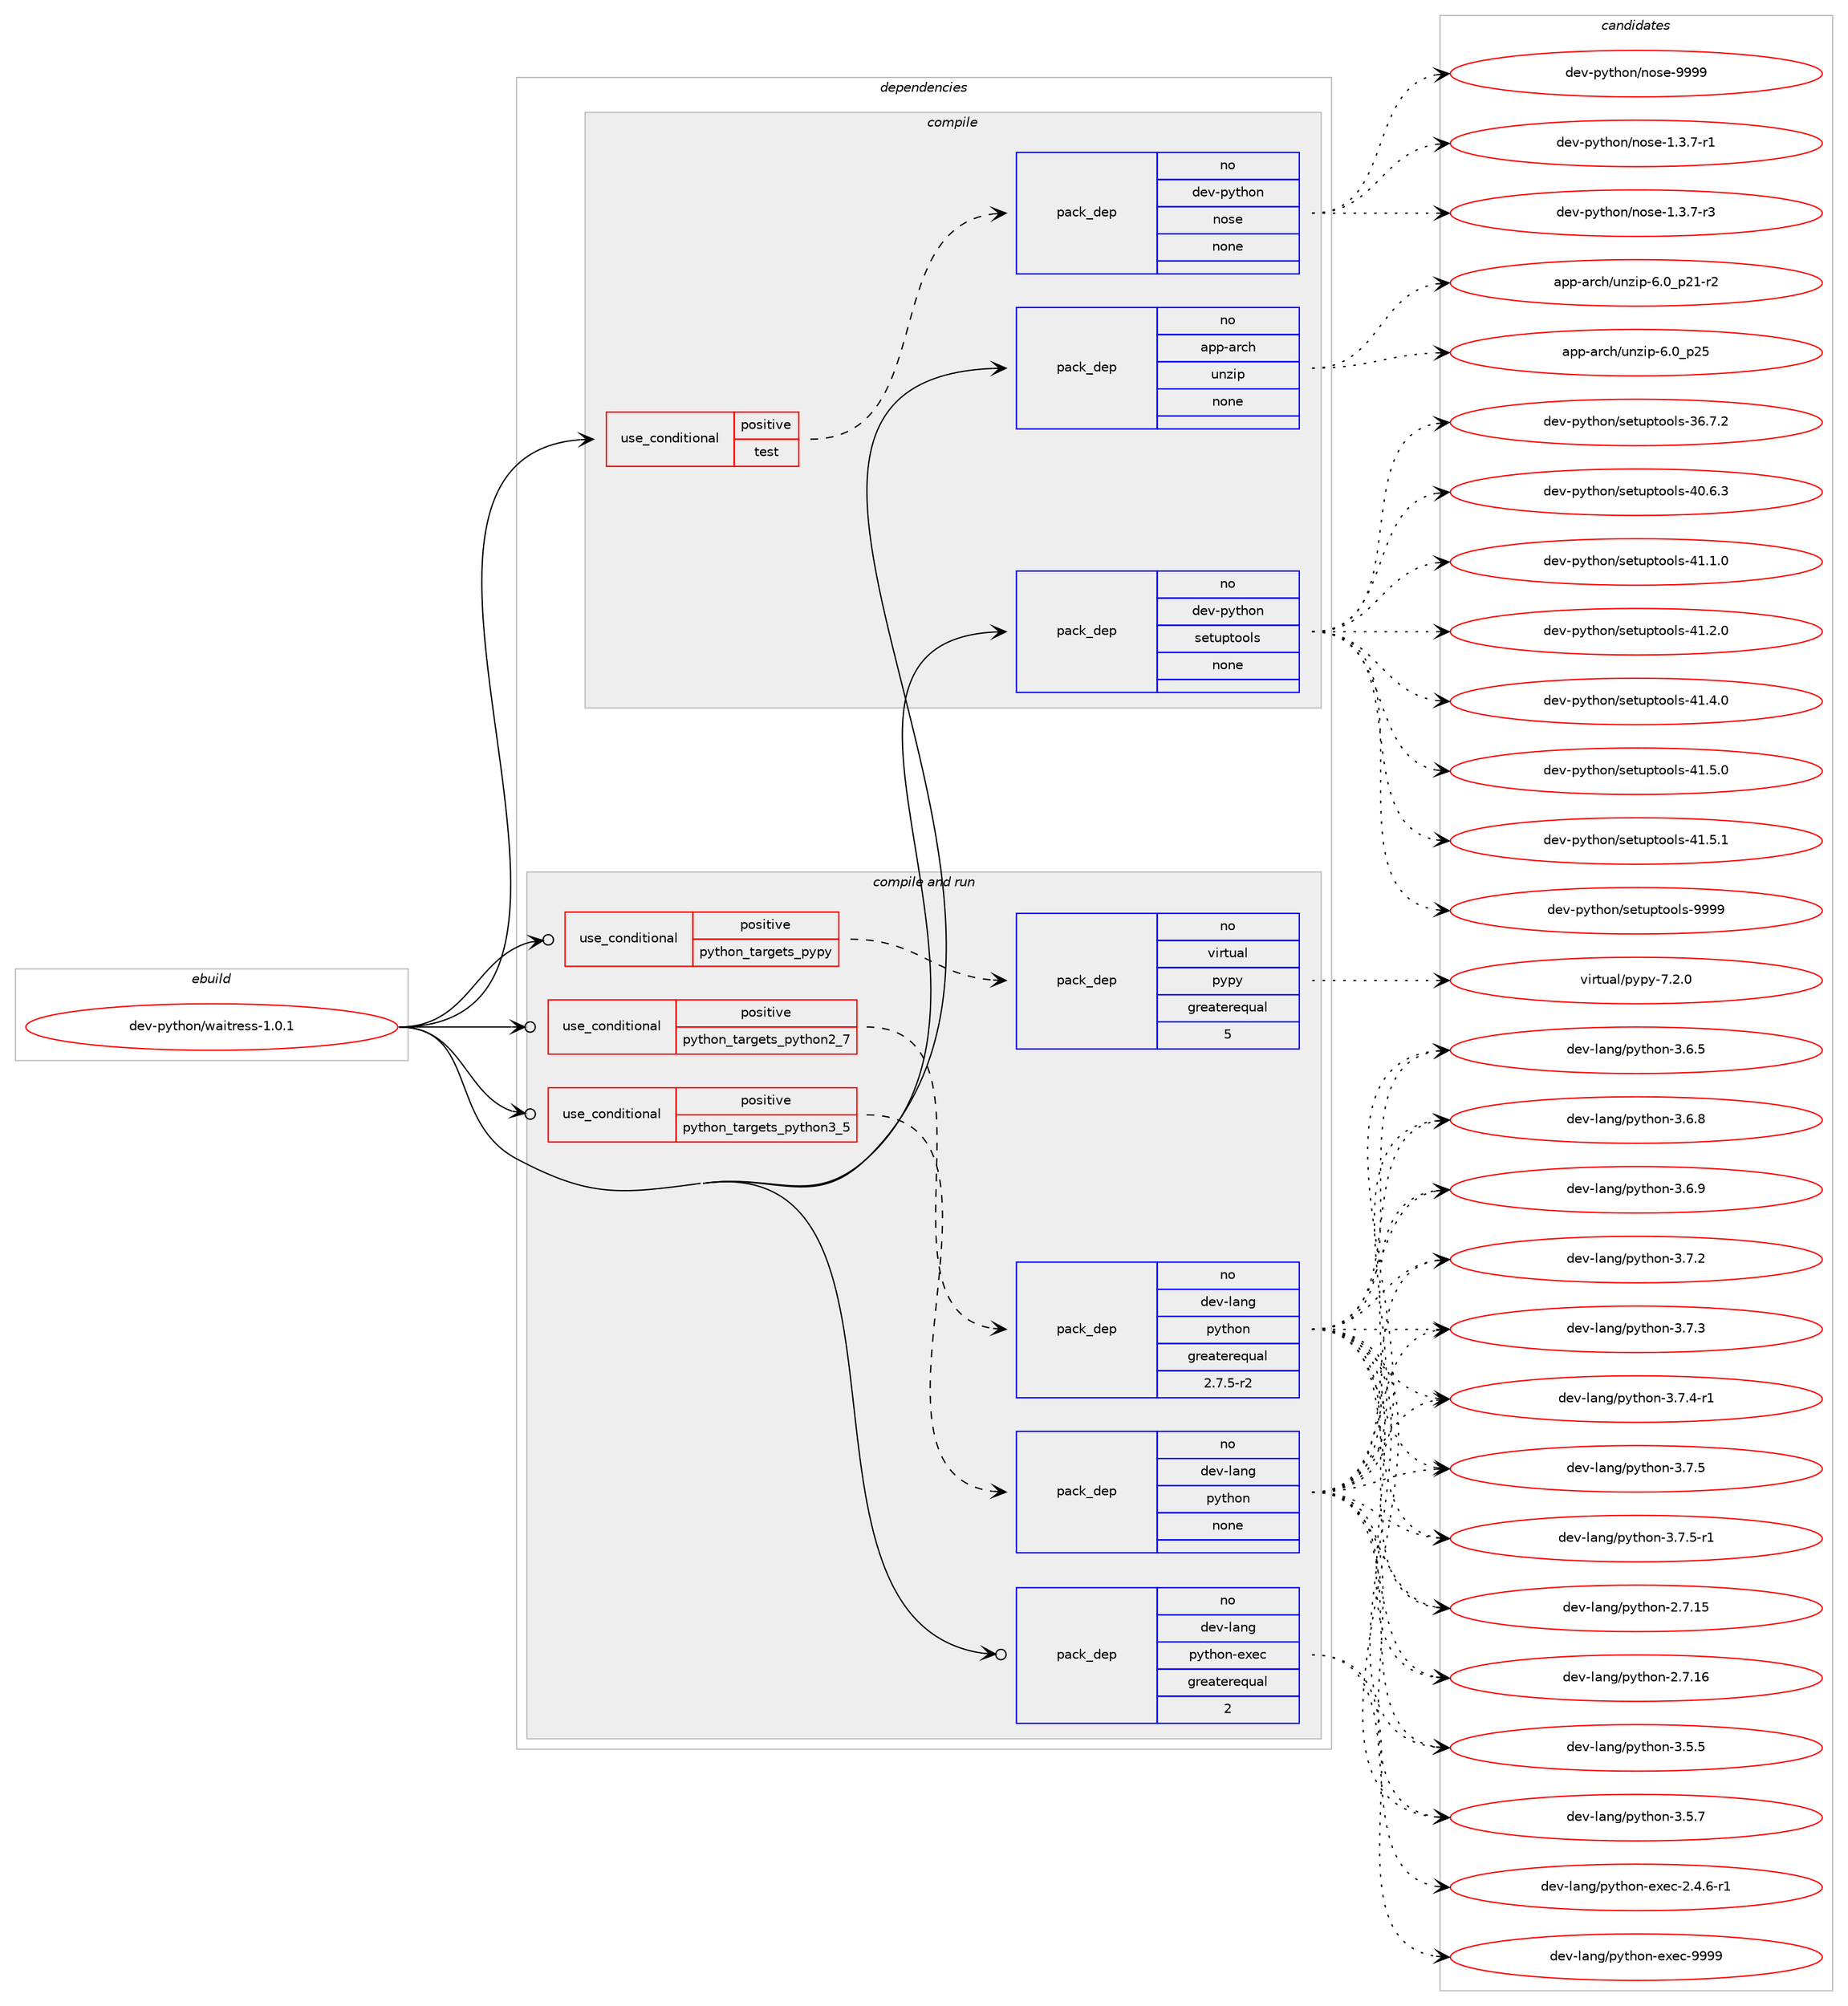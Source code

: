 digraph prolog {

# *************
# Graph options
# *************

newrank=true;
concentrate=true;
compound=true;
graph [rankdir=LR,fontname=Helvetica,fontsize=10,ranksep=1.5];#, ranksep=2.5, nodesep=0.2];
edge  [arrowhead=vee];
node  [fontname=Helvetica,fontsize=10];

# **********
# The ebuild
# **********

subgraph cluster_leftcol {
color=gray;
rank=same;
label=<<i>ebuild</i>>;
id [label="dev-python/waitress-1.0.1", color=red, width=4, href="../dev-python/waitress-1.0.1.svg"];
}

# ****************
# The dependencies
# ****************

subgraph cluster_midcol {
color=gray;
label=<<i>dependencies</i>>;
subgraph cluster_compile {
fillcolor="#eeeeee";
style=filled;
label=<<i>compile</i>>;
subgraph cond151212 {
dependency643199 [label=<<TABLE BORDER="0" CELLBORDER="1" CELLSPACING="0" CELLPADDING="4"><TR><TD ROWSPAN="3" CELLPADDING="10">use_conditional</TD></TR><TR><TD>positive</TD></TR><TR><TD>test</TD></TR></TABLE>>, shape=none, color=red];
subgraph pack480098 {
dependency643200 [label=<<TABLE BORDER="0" CELLBORDER="1" CELLSPACING="0" CELLPADDING="4" WIDTH="220"><TR><TD ROWSPAN="6" CELLPADDING="30">pack_dep</TD></TR><TR><TD WIDTH="110">no</TD></TR><TR><TD>dev-python</TD></TR><TR><TD>nose</TD></TR><TR><TD>none</TD></TR><TR><TD></TD></TR></TABLE>>, shape=none, color=blue];
}
dependency643199:e -> dependency643200:w [weight=20,style="dashed",arrowhead="vee"];
}
id:e -> dependency643199:w [weight=20,style="solid",arrowhead="vee"];
subgraph pack480099 {
dependency643201 [label=<<TABLE BORDER="0" CELLBORDER="1" CELLSPACING="0" CELLPADDING="4" WIDTH="220"><TR><TD ROWSPAN="6" CELLPADDING="30">pack_dep</TD></TR><TR><TD WIDTH="110">no</TD></TR><TR><TD>app-arch</TD></TR><TR><TD>unzip</TD></TR><TR><TD>none</TD></TR><TR><TD></TD></TR></TABLE>>, shape=none, color=blue];
}
id:e -> dependency643201:w [weight=20,style="solid",arrowhead="vee"];
subgraph pack480100 {
dependency643202 [label=<<TABLE BORDER="0" CELLBORDER="1" CELLSPACING="0" CELLPADDING="4" WIDTH="220"><TR><TD ROWSPAN="6" CELLPADDING="30">pack_dep</TD></TR><TR><TD WIDTH="110">no</TD></TR><TR><TD>dev-python</TD></TR><TR><TD>setuptools</TD></TR><TR><TD>none</TD></TR><TR><TD></TD></TR></TABLE>>, shape=none, color=blue];
}
id:e -> dependency643202:w [weight=20,style="solid",arrowhead="vee"];
}
subgraph cluster_compileandrun {
fillcolor="#eeeeee";
style=filled;
label=<<i>compile and run</i>>;
subgraph cond151213 {
dependency643203 [label=<<TABLE BORDER="0" CELLBORDER="1" CELLSPACING="0" CELLPADDING="4"><TR><TD ROWSPAN="3" CELLPADDING="10">use_conditional</TD></TR><TR><TD>positive</TD></TR><TR><TD>python_targets_pypy</TD></TR></TABLE>>, shape=none, color=red];
subgraph pack480101 {
dependency643204 [label=<<TABLE BORDER="0" CELLBORDER="1" CELLSPACING="0" CELLPADDING="4" WIDTH="220"><TR><TD ROWSPAN="6" CELLPADDING="30">pack_dep</TD></TR><TR><TD WIDTH="110">no</TD></TR><TR><TD>virtual</TD></TR><TR><TD>pypy</TD></TR><TR><TD>greaterequal</TD></TR><TR><TD>5</TD></TR></TABLE>>, shape=none, color=blue];
}
dependency643203:e -> dependency643204:w [weight=20,style="dashed",arrowhead="vee"];
}
id:e -> dependency643203:w [weight=20,style="solid",arrowhead="odotvee"];
subgraph cond151214 {
dependency643205 [label=<<TABLE BORDER="0" CELLBORDER="1" CELLSPACING="0" CELLPADDING="4"><TR><TD ROWSPAN="3" CELLPADDING="10">use_conditional</TD></TR><TR><TD>positive</TD></TR><TR><TD>python_targets_python2_7</TD></TR></TABLE>>, shape=none, color=red];
subgraph pack480102 {
dependency643206 [label=<<TABLE BORDER="0" CELLBORDER="1" CELLSPACING="0" CELLPADDING="4" WIDTH="220"><TR><TD ROWSPAN="6" CELLPADDING="30">pack_dep</TD></TR><TR><TD WIDTH="110">no</TD></TR><TR><TD>dev-lang</TD></TR><TR><TD>python</TD></TR><TR><TD>greaterequal</TD></TR><TR><TD>2.7.5-r2</TD></TR></TABLE>>, shape=none, color=blue];
}
dependency643205:e -> dependency643206:w [weight=20,style="dashed",arrowhead="vee"];
}
id:e -> dependency643205:w [weight=20,style="solid",arrowhead="odotvee"];
subgraph cond151215 {
dependency643207 [label=<<TABLE BORDER="0" CELLBORDER="1" CELLSPACING="0" CELLPADDING="4"><TR><TD ROWSPAN="3" CELLPADDING="10">use_conditional</TD></TR><TR><TD>positive</TD></TR><TR><TD>python_targets_python3_5</TD></TR></TABLE>>, shape=none, color=red];
subgraph pack480103 {
dependency643208 [label=<<TABLE BORDER="0" CELLBORDER="1" CELLSPACING="0" CELLPADDING="4" WIDTH="220"><TR><TD ROWSPAN="6" CELLPADDING="30">pack_dep</TD></TR><TR><TD WIDTH="110">no</TD></TR><TR><TD>dev-lang</TD></TR><TR><TD>python</TD></TR><TR><TD>none</TD></TR><TR><TD></TD></TR></TABLE>>, shape=none, color=blue];
}
dependency643207:e -> dependency643208:w [weight=20,style="dashed",arrowhead="vee"];
}
id:e -> dependency643207:w [weight=20,style="solid",arrowhead="odotvee"];
subgraph pack480104 {
dependency643209 [label=<<TABLE BORDER="0" CELLBORDER="1" CELLSPACING="0" CELLPADDING="4" WIDTH="220"><TR><TD ROWSPAN="6" CELLPADDING="30">pack_dep</TD></TR><TR><TD WIDTH="110">no</TD></TR><TR><TD>dev-lang</TD></TR><TR><TD>python-exec</TD></TR><TR><TD>greaterequal</TD></TR><TR><TD>2</TD></TR></TABLE>>, shape=none, color=blue];
}
id:e -> dependency643209:w [weight=20,style="solid",arrowhead="odotvee"];
}
subgraph cluster_run {
fillcolor="#eeeeee";
style=filled;
label=<<i>run</i>>;
}
}

# **************
# The candidates
# **************

subgraph cluster_choices {
rank=same;
color=gray;
label=<<i>candidates</i>>;

subgraph choice480098 {
color=black;
nodesep=1;
choice10010111845112121116104111110471101111151014549465146554511449 [label="dev-python/nose-1.3.7-r1", color=red, width=4,href="../dev-python/nose-1.3.7-r1.svg"];
choice10010111845112121116104111110471101111151014549465146554511451 [label="dev-python/nose-1.3.7-r3", color=red, width=4,href="../dev-python/nose-1.3.7-r3.svg"];
choice10010111845112121116104111110471101111151014557575757 [label="dev-python/nose-9999", color=red, width=4,href="../dev-python/nose-9999.svg"];
dependency643200:e -> choice10010111845112121116104111110471101111151014549465146554511449:w [style=dotted,weight="100"];
dependency643200:e -> choice10010111845112121116104111110471101111151014549465146554511451:w [style=dotted,weight="100"];
dependency643200:e -> choice10010111845112121116104111110471101111151014557575757:w [style=dotted,weight="100"];
}
subgraph choice480099 {
color=black;
nodesep=1;
choice9711211245971149910447117110122105112455446489511250494511450 [label="app-arch/unzip-6.0_p21-r2", color=red, width=4,href="../app-arch/unzip-6.0_p21-r2.svg"];
choice971121124597114991044711711012210511245544648951125053 [label="app-arch/unzip-6.0_p25", color=red, width=4,href="../app-arch/unzip-6.0_p25.svg"];
dependency643201:e -> choice9711211245971149910447117110122105112455446489511250494511450:w [style=dotted,weight="100"];
dependency643201:e -> choice971121124597114991044711711012210511245544648951125053:w [style=dotted,weight="100"];
}
subgraph choice480100 {
color=black;
nodesep=1;
choice100101118451121211161041111104711510111611711211611111110811545515446554650 [label="dev-python/setuptools-36.7.2", color=red, width=4,href="../dev-python/setuptools-36.7.2.svg"];
choice100101118451121211161041111104711510111611711211611111110811545524846544651 [label="dev-python/setuptools-40.6.3", color=red, width=4,href="../dev-python/setuptools-40.6.3.svg"];
choice100101118451121211161041111104711510111611711211611111110811545524946494648 [label="dev-python/setuptools-41.1.0", color=red, width=4,href="../dev-python/setuptools-41.1.0.svg"];
choice100101118451121211161041111104711510111611711211611111110811545524946504648 [label="dev-python/setuptools-41.2.0", color=red, width=4,href="../dev-python/setuptools-41.2.0.svg"];
choice100101118451121211161041111104711510111611711211611111110811545524946524648 [label="dev-python/setuptools-41.4.0", color=red, width=4,href="../dev-python/setuptools-41.4.0.svg"];
choice100101118451121211161041111104711510111611711211611111110811545524946534648 [label="dev-python/setuptools-41.5.0", color=red, width=4,href="../dev-python/setuptools-41.5.0.svg"];
choice100101118451121211161041111104711510111611711211611111110811545524946534649 [label="dev-python/setuptools-41.5.1", color=red, width=4,href="../dev-python/setuptools-41.5.1.svg"];
choice10010111845112121116104111110471151011161171121161111111081154557575757 [label="dev-python/setuptools-9999", color=red, width=4,href="../dev-python/setuptools-9999.svg"];
dependency643202:e -> choice100101118451121211161041111104711510111611711211611111110811545515446554650:w [style=dotted,weight="100"];
dependency643202:e -> choice100101118451121211161041111104711510111611711211611111110811545524846544651:w [style=dotted,weight="100"];
dependency643202:e -> choice100101118451121211161041111104711510111611711211611111110811545524946494648:w [style=dotted,weight="100"];
dependency643202:e -> choice100101118451121211161041111104711510111611711211611111110811545524946504648:w [style=dotted,weight="100"];
dependency643202:e -> choice100101118451121211161041111104711510111611711211611111110811545524946524648:w [style=dotted,weight="100"];
dependency643202:e -> choice100101118451121211161041111104711510111611711211611111110811545524946534648:w [style=dotted,weight="100"];
dependency643202:e -> choice100101118451121211161041111104711510111611711211611111110811545524946534649:w [style=dotted,weight="100"];
dependency643202:e -> choice10010111845112121116104111110471151011161171121161111111081154557575757:w [style=dotted,weight="100"];
}
subgraph choice480101 {
color=black;
nodesep=1;
choice1181051141161179710847112121112121455546504648 [label="virtual/pypy-7.2.0", color=red, width=4,href="../virtual/pypy-7.2.0.svg"];
dependency643204:e -> choice1181051141161179710847112121112121455546504648:w [style=dotted,weight="100"];
}
subgraph choice480102 {
color=black;
nodesep=1;
choice10010111845108971101034711212111610411111045504655464953 [label="dev-lang/python-2.7.15", color=red, width=4,href="../dev-lang/python-2.7.15.svg"];
choice10010111845108971101034711212111610411111045504655464954 [label="dev-lang/python-2.7.16", color=red, width=4,href="../dev-lang/python-2.7.16.svg"];
choice100101118451089711010347112121116104111110455146534653 [label="dev-lang/python-3.5.5", color=red, width=4,href="../dev-lang/python-3.5.5.svg"];
choice100101118451089711010347112121116104111110455146534655 [label="dev-lang/python-3.5.7", color=red, width=4,href="../dev-lang/python-3.5.7.svg"];
choice100101118451089711010347112121116104111110455146544653 [label="dev-lang/python-3.6.5", color=red, width=4,href="../dev-lang/python-3.6.5.svg"];
choice100101118451089711010347112121116104111110455146544656 [label="dev-lang/python-3.6.8", color=red, width=4,href="../dev-lang/python-3.6.8.svg"];
choice100101118451089711010347112121116104111110455146544657 [label="dev-lang/python-3.6.9", color=red, width=4,href="../dev-lang/python-3.6.9.svg"];
choice100101118451089711010347112121116104111110455146554650 [label="dev-lang/python-3.7.2", color=red, width=4,href="../dev-lang/python-3.7.2.svg"];
choice100101118451089711010347112121116104111110455146554651 [label="dev-lang/python-3.7.3", color=red, width=4,href="../dev-lang/python-3.7.3.svg"];
choice1001011184510897110103471121211161041111104551465546524511449 [label="dev-lang/python-3.7.4-r1", color=red, width=4,href="../dev-lang/python-3.7.4-r1.svg"];
choice100101118451089711010347112121116104111110455146554653 [label="dev-lang/python-3.7.5", color=red, width=4,href="../dev-lang/python-3.7.5.svg"];
choice1001011184510897110103471121211161041111104551465546534511449 [label="dev-lang/python-3.7.5-r1", color=red, width=4,href="../dev-lang/python-3.7.5-r1.svg"];
dependency643206:e -> choice10010111845108971101034711212111610411111045504655464953:w [style=dotted,weight="100"];
dependency643206:e -> choice10010111845108971101034711212111610411111045504655464954:w [style=dotted,weight="100"];
dependency643206:e -> choice100101118451089711010347112121116104111110455146534653:w [style=dotted,weight="100"];
dependency643206:e -> choice100101118451089711010347112121116104111110455146534655:w [style=dotted,weight="100"];
dependency643206:e -> choice100101118451089711010347112121116104111110455146544653:w [style=dotted,weight="100"];
dependency643206:e -> choice100101118451089711010347112121116104111110455146544656:w [style=dotted,weight="100"];
dependency643206:e -> choice100101118451089711010347112121116104111110455146544657:w [style=dotted,weight="100"];
dependency643206:e -> choice100101118451089711010347112121116104111110455146554650:w [style=dotted,weight="100"];
dependency643206:e -> choice100101118451089711010347112121116104111110455146554651:w [style=dotted,weight="100"];
dependency643206:e -> choice1001011184510897110103471121211161041111104551465546524511449:w [style=dotted,weight="100"];
dependency643206:e -> choice100101118451089711010347112121116104111110455146554653:w [style=dotted,weight="100"];
dependency643206:e -> choice1001011184510897110103471121211161041111104551465546534511449:w [style=dotted,weight="100"];
}
subgraph choice480103 {
color=black;
nodesep=1;
choice10010111845108971101034711212111610411111045504655464953 [label="dev-lang/python-2.7.15", color=red, width=4,href="../dev-lang/python-2.7.15.svg"];
choice10010111845108971101034711212111610411111045504655464954 [label="dev-lang/python-2.7.16", color=red, width=4,href="../dev-lang/python-2.7.16.svg"];
choice100101118451089711010347112121116104111110455146534653 [label="dev-lang/python-3.5.5", color=red, width=4,href="../dev-lang/python-3.5.5.svg"];
choice100101118451089711010347112121116104111110455146534655 [label="dev-lang/python-3.5.7", color=red, width=4,href="../dev-lang/python-3.5.7.svg"];
choice100101118451089711010347112121116104111110455146544653 [label="dev-lang/python-3.6.5", color=red, width=4,href="../dev-lang/python-3.6.5.svg"];
choice100101118451089711010347112121116104111110455146544656 [label="dev-lang/python-3.6.8", color=red, width=4,href="../dev-lang/python-3.6.8.svg"];
choice100101118451089711010347112121116104111110455146544657 [label="dev-lang/python-3.6.9", color=red, width=4,href="../dev-lang/python-3.6.9.svg"];
choice100101118451089711010347112121116104111110455146554650 [label="dev-lang/python-3.7.2", color=red, width=4,href="../dev-lang/python-3.7.2.svg"];
choice100101118451089711010347112121116104111110455146554651 [label="dev-lang/python-3.7.3", color=red, width=4,href="../dev-lang/python-3.7.3.svg"];
choice1001011184510897110103471121211161041111104551465546524511449 [label="dev-lang/python-3.7.4-r1", color=red, width=4,href="../dev-lang/python-3.7.4-r1.svg"];
choice100101118451089711010347112121116104111110455146554653 [label="dev-lang/python-3.7.5", color=red, width=4,href="../dev-lang/python-3.7.5.svg"];
choice1001011184510897110103471121211161041111104551465546534511449 [label="dev-lang/python-3.7.5-r1", color=red, width=4,href="../dev-lang/python-3.7.5-r1.svg"];
dependency643208:e -> choice10010111845108971101034711212111610411111045504655464953:w [style=dotted,weight="100"];
dependency643208:e -> choice10010111845108971101034711212111610411111045504655464954:w [style=dotted,weight="100"];
dependency643208:e -> choice100101118451089711010347112121116104111110455146534653:w [style=dotted,weight="100"];
dependency643208:e -> choice100101118451089711010347112121116104111110455146534655:w [style=dotted,weight="100"];
dependency643208:e -> choice100101118451089711010347112121116104111110455146544653:w [style=dotted,weight="100"];
dependency643208:e -> choice100101118451089711010347112121116104111110455146544656:w [style=dotted,weight="100"];
dependency643208:e -> choice100101118451089711010347112121116104111110455146544657:w [style=dotted,weight="100"];
dependency643208:e -> choice100101118451089711010347112121116104111110455146554650:w [style=dotted,weight="100"];
dependency643208:e -> choice100101118451089711010347112121116104111110455146554651:w [style=dotted,weight="100"];
dependency643208:e -> choice1001011184510897110103471121211161041111104551465546524511449:w [style=dotted,weight="100"];
dependency643208:e -> choice100101118451089711010347112121116104111110455146554653:w [style=dotted,weight="100"];
dependency643208:e -> choice1001011184510897110103471121211161041111104551465546534511449:w [style=dotted,weight="100"];
}
subgraph choice480104 {
color=black;
nodesep=1;
choice10010111845108971101034711212111610411111045101120101994550465246544511449 [label="dev-lang/python-exec-2.4.6-r1", color=red, width=4,href="../dev-lang/python-exec-2.4.6-r1.svg"];
choice10010111845108971101034711212111610411111045101120101994557575757 [label="dev-lang/python-exec-9999", color=red, width=4,href="../dev-lang/python-exec-9999.svg"];
dependency643209:e -> choice10010111845108971101034711212111610411111045101120101994550465246544511449:w [style=dotted,weight="100"];
dependency643209:e -> choice10010111845108971101034711212111610411111045101120101994557575757:w [style=dotted,weight="100"];
}
}

}

